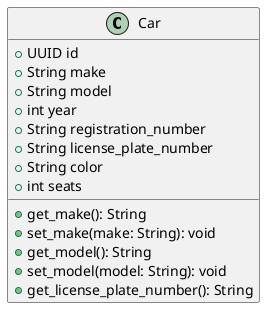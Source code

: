 @startuml
class Car {
  {field} +UUID id
  +String make
  +String model
  +int year
  +String registration_number
  +String license_plate_number
  +String color
  +int seats

  {method} +get_make(): String
  +set_make(make: String): void
  +get_model(): String
  +set_model(model: String): void
  +get_license_plate_number(): String
}
@enduml
